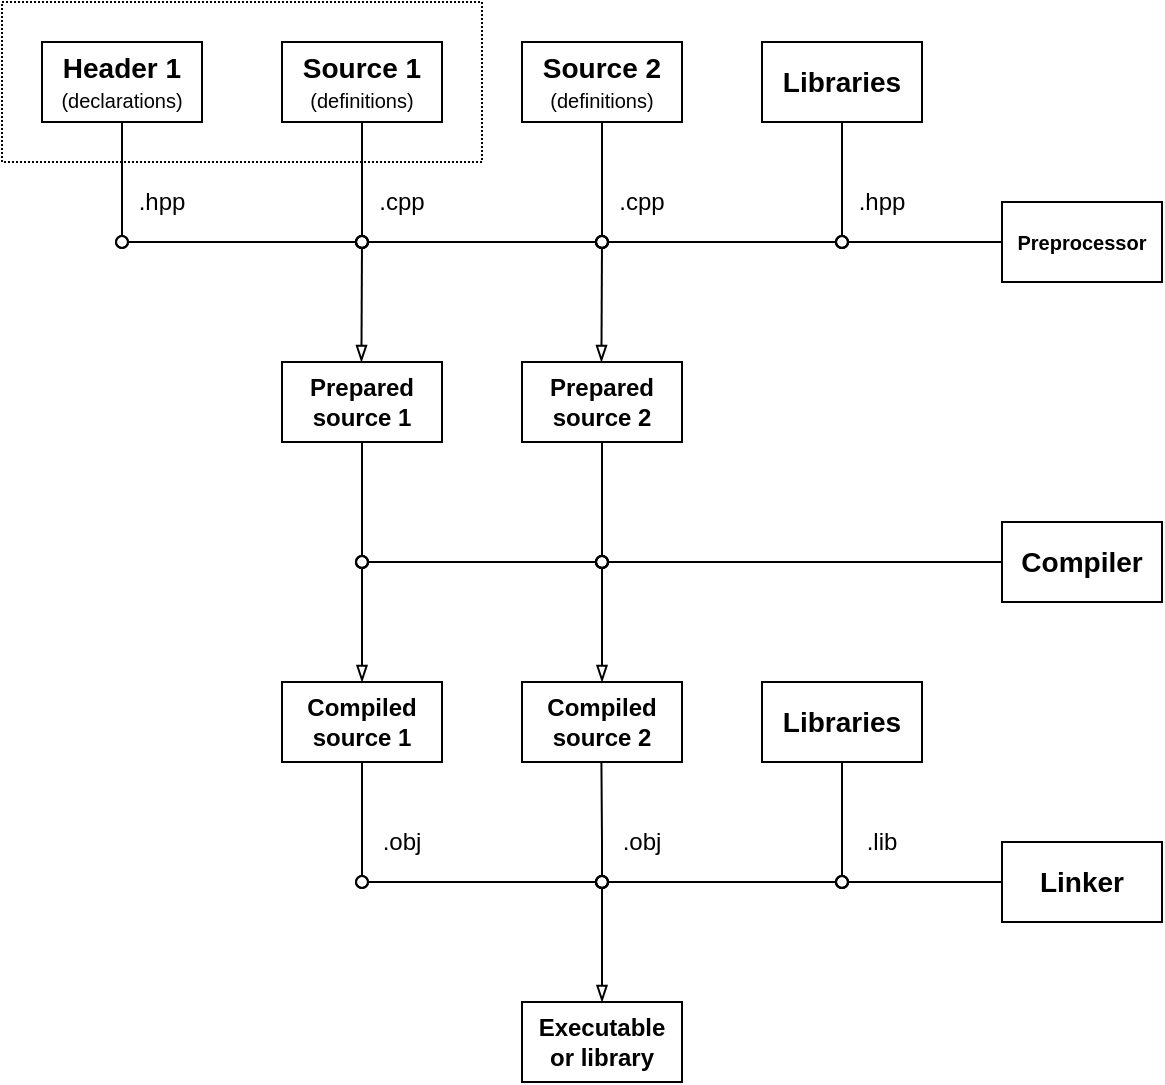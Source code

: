 <mxfile version="26.1.0">
  <diagram name="Страница — 1" id="S_IzX6l6qBvCFPKK4t_y">
    <mxGraphModel dx="943" dy="543" grid="0" gridSize="10" guides="1" tooltips="1" connect="1" arrows="1" fold="1" page="0" pageScale="1" pageWidth="827" pageHeight="1169" math="0" shadow="0">
      <root>
        <mxCell id="0" />
        <mxCell id="1" parent="0" />
        <mxCell id="GgP-nV2CVQ64mw5wIq2N-1" value="" style="rounded=0;whiteSpace=wrap;html=1;fillColor=none;dashed=1;dashPattern=1 1;" vertex="1" parent="1">
          <mxGeometry x="180" y="180" width="240" height="80" as="geometry" />
        </mxCell>
        <mxCell id="p5cIM7SI1FKslKuhm6dL-2" value="&lt;b&gt;&lt;font style=&quot;font-size: 10px;&quot; face=&quot;Helvetica&quot;&gt;Preprocessor&lt;/font&gt;&lt;/b&gt;" style="rounded=0;whiteSpace=wrap;html=1;fillColor=none;" parent="1" vertex="1">
          <mxGeometry x="680" y="280" width="80" height="40" as="geometry" />
        </mxCell>
        <mxCell id="p5cIM7SI1FKslKuhm6dL-3" value="&lt;font&gt;&lt;font style=&quot;font-size: 14px;&quot; face=&quot;Helvetica&quot;&gt;&lt;b style=&quot;&quot;&gt;Source 1&lt;/b&gt;&lt;/font&gt;&lt;/font&gt;&lt;div&gt;&lt;font style=&quot;font-size: 10px;&quot;&gt;&lt;font style=&quot;&quot;&gt;&lt;span style=&quot;background-color: transparent; color: light-dark(rgb(0, 0, 0), rgb(255, 255, 255));&quot;&gt;(&lt;/span&gt;&lt;/font&gt;&lt;span style=&quot;background-color: transparent; color: light-dark(rgb(0, 0, 0), rgb(255, 255, 255));&quot;&gt;definitions&lt;/span&gt;&lt;span style=&quot;background-color: transparent; color: light-dark(rgb(0, 0, 0), rgb(255, 255, 255));&quot;&gt;)&lt;/span&gt;&lt;/font&gt;&lt;/div&gt;" style="rounded=0;whiteSpace=wrap;html=1;" parent="1" vertex="1">
          <mxGeometry x="320" y="200" width="80" height="40" as="geometry" />
        </mxCell>
        <mxCell id="p5cIM7SI1FKslKuhm6dL-4" value="&lt;font style=&quot;font-size: 14px;&quot; face=&quot;Helvetica&quot;&gt;&lt;b style=&quot;&quot;&gt;Source 2&lt;/b&gt;&lt;/font&gt;&lt;div&gt;&lt;font style=&quot;font-size: 10px;&quot;&gt;(&lt;/font&gt;&lt;span style=&quot;color: light-dark(rgb(0, 0, 0), rgb(255, 255, 255)); font-size: 10px; background-color: transparent;&quot;&gt;definitions&lt;/span&gt;&lt;span style=&quot;color: light-dark(rgb(0, 0, 0), rgb(255, 255, 255)); font-size: 10px; background-color: transparent;&quot;&gt;)&lt;/span&gt;&lt;/div&gt;" style="rounded=0;whiteSpace=wrap;html=1;" parent="1" vertex="1">
          <mxGeometry x="440" y="200" width="80" height="40" as="geometry" />
        </mxCell>
        <mxCell id="p5cIM7SI1FKslKuhm6dL-5" value="&lt;b&gt;Prepared source 1&lt;/b&gt;" style="rounded=0;whiteSpace=wrap;html=1;" parent="1" vertex="1">
          <mxGeometry x="320" y="360" width="80" height="40" as="geometry" />
        </mxCell>
        <mxCell id="p5cIM7SI1FKslKuhm6dL-32" value="&lt;font face=&quot;Helvetica&quot; style=&quot;&quot;&gt;&lt;b style=&quot;&quot;&gt;&lt;font style=&quot;font-size: 14px;&quot;&gt;Header 1&lt;/font&gt;&lt;/b&gt;&lt;br&gt;&lt;font style=&quot;font-size: 10px;&quot;&gt;(&lt;/font&gt;&lt;/font&gt;&lt;font style=&quot;font-size: 10px;&quot;&gt;declarations&lt;font face=&quot;Helvetica&quot; style=&quot;&quot;&gt;)&lt;/font&gt;&lt;/font&gt;" style="rounded=0;whiteSpace=wrap;html=1;" parent="1" vertex="1">
          <mxGeometry x="200" y="200" width="80" height="40" as="geometry" />
        </mxCell>
        <mxCell id="p5cIM7SI1FKslKuhm6dL-38" value="" style="endArrow=oval;html=1;rounded=0;startArrow=oval;startFill=0;endFill=0;" parent="1" edge="1">
          <mxGeometry width="50" height="50" relative="1" as="geometry">
            <mxPoint x="480" y="300" as="sourcePoint" />
            <mxPoint x="600" y="300" as="targetPoint" />
          </mxGeometry>
        </mxCell>
        <mxCell id="p5cIM7SI1FKslKuhm6dL-41" value="" style="endArrow=blockThin;html=1;rounded=0;endFill=0;startArrow=oval;startFill=0;" parent="1" edge="1">
          <mxGeometry width="50" height="50" relative="1" as="geometry">
            <mxPoint x="360" y="300" as="sourcePoint" />
            <mxPoint x="359.71" y="360" as="targetPoint" />
          </mxGeometry>
        </mxCell>
        <mxCell id="p5cIM7SI1FKslKuhm6dL-42" value="" style="endArrow=blockThin;html=1;rounded=0;endFill=0;startArrow=oval;startFill=0;" parent="1" edge="1">
          <mxGeometry width="50" height="50" relative="1" as="geometry">
            <mxPoint x="480" y="300" as="sourcePoint" />
            <mxPoint x="479.71" y="360" as="targetPoint" />
          </mxGeometry>
        </mxCell>
        <mxCell id="p5cIM7SI1FKslKuhm6dL-45" value="&lt;b&gt;&lt;font face=&quot;Helvetica&quot; style=&quot;font-size: 14px;&quot;&gt;Compiler&lt;/font&gt;&lt;/b&gt;" style="rounded=0;whiteSpace=wrap;html=1;fillColor=none;" parent="1" vertex="1">
          <mxGeometry x="680" y="440" width="80" height="40" as="geometry" />
        </mxCell>
        <mxCell id="p5cIM7SI1FKslKuhm6dL-46" value="" style="endArrow=blockThin;html=1;rounded=0;endFill=0;entryX=0.5;entryY=0;entryDx=0;entryDy=0;startArrow=oval;startFill=0;" parent="1" target="p5cIM7SI1FKslKuhm6dL-51" edge="1">
          <mxGeometry width="50" height="50" relative="1" as="geometry">
            <mxPoint x="360" y="460" as="sourcePoint" />
            <mxPoint x="359.71" y="460" as="targetPoint" />
          </mxGeometry>
        </mxCell>
        <mxCell id="p5cIM7SI1FKslKuhm6dL-47" value="" style="endArrow=blockThin;html=1;rounded=0;endFill=0;entryX=0.5;entryY=0;entryDx=0;entryDy=0;startArrow=oval;startFill=0;" parent="1" target="p5cIM7SI1FKslKuhm6dL-52" edge="1">
          <mxGeometry width="50" height="50" relative="1" as="geometry">
            <mxPoint x="480" y="460" as="sourcePoint" />
            <mxPoint x="479.71" y="460" as="targetPoint" />
          </mxGeometry>
        </mxCell>
        <mxCell id="p5cIM7SI1FKslKuhm6dL-49" value="" style="endArrow=oval;html=1;strokeWidth=1;rounded=0;exitX=0.5;exitY=1;exitDx=0;exitDy=0;endFill=0;" parent="1" edge="1">
          <mxGeometry width="50" height="50" relative="1" as="geometry">
            <mxPoint x="240" y="240" as="sourcePoint" />
            <mxPoint x="240" y="300" as="targetPoint" />
            <Array as="points">
              <mxPoint x="240" y="300" />
            </Array>
          </mxGeometry>
        </mxCell>
        <mxCell id="p5cIM7SI1FKslKuhm6dL-51" value="&lt;b style=&quot;&quot;&gt;&lt;font face=&quot;Helvetica&quot;&gt;Compiled source 1&lt;/font&gt;&lt;/b&gt;" style="rounded=0;whiteSpace=wrap;html=1;" parent="1" vertex="1">
          <mxGeometry x="320" y="520" width="80" height="40" as="geometry" />
        </mxCell>
        <mxCell id="p5cIM7SI1FKslKuhm6dL-52" value="&lt;b&gt;Compiled source 2&lt;/b&gt;" style="rounded=0;whiteSpace=wrap;html=1;" parent="1" vertex="1">
          <mxGeometry x="440" y="520" width="80" height="40" as="geometry" />
        </mxCell>
        <mxCell id="p5cIM7SI1FKslKuhm6dL-59" value="&lt;b&gt;&lt;font face=&quot;Helvetica&quot; style=&quot;font-size: 14px;&quot;&gt;Linker&lt;/font&gt;&lt;/b&gt;" style="rounded=0;whiteSpace=wrap;html=1;fillColor=none;" parent="1" vertex="1">
          <mxGeometry x="680" y="600" width="80" height="40" as="geometry" />
        </mxCell>
        <mxCell id="p5cIM7SI1FKslKuhm6dL-61" value="&lt;div&gt;&lt;b&gt;&lt;font style=&quot;font-size: 14px;&quot;&gt;Libraries&lt;/font&gt;&lt;/b&gt;&lt;/div&gt;" style="rounded=0;whiteSpace=wrap;html=1;" parent="1" vertex="1">
          <mxGeometry x="560" y="520" width="80" height="40" as="geometry" />
        </mxCell>
        <mxCell id="p5cIM7SI1FKslKuhm6dL-65" value="" style="endArrow=oval;html=1;rounded=0;exitX=0.5;exitY=1;exitDx=0;exitDy=0;endFill=0;" parent="1" edge="1">
          <mxGeometry width="50" height="50" relative="1" as="geometry">
            <mxPoint x="479.71" y="560" as="sourcePoint" />
            <mxPoint x="480" y="620" as="targetPoint" />
            <Array as="points">
              <mxPoint x="480" y="600" />
            </Array>
          </mxGeometry>
        </mxCell>
        <mxCell id="p5cIM7SI1FKslKuhm6dL-66" value="&lt;b style=&quot;&quot;&gt;&lt;font&gt;Executable&lt;/font&gt;&lt;/b&gt;&lt;div&gt;&lt;b style=&quot;&quot;&gt;&lt;font&gt;or library&lt;/font&gt;&lt;/b&gt;&lt;/div&gt;" style="rounded=0;whiteSpace=wrap;html=1;" parent="1" vertex="1">
          <mxGeometry x="440" y="680" width="80" height="40" as="geometry" />
        </mxCell>
        <mxCell id="p5cIM7SI1FKslKuhm6dL-82" value="" style="endArrow=oval;html=1;rounded=0;startArrow=oval;startFill=0;endFill=0;" parent="1" edge="1">
          <mxGeometry width="50" height="50" relative="1" as="geometry">
            <mxPoint x="360" y="300" as="sourcePoint" />
            <mxPoint x="480" y="300" as="targetPoint" />
          </mxGeometry>
        </mxCell>
        <mxCell id="p5cIM7SI1FKslKuhm6dL-83" value="" style="endArrow=oval;html=1;rounded=0;startArrow=oval;startFill=0;endFill=0;" parent="1" edge="1">
          <mxGeometry width="50" height="50" relative="1" as="geometry">
            <mxPoint x="360" y="460" as="sourcePoint" />
            <mxPoint x="480" y="460" as="targetPoint" />
          </mxGeometry>
        </mxCell>
        <mxCell id="p5cIM7SI1FKslKuhm6dL-44" value="" style="endArrow=none;html=1;rounded=0;startArrow=oval;startFill=0;endFill=0;entryX=0;entryY=0.5;entryDx=0;entryDy=0;" parent="1" target="p5cIM7SI1FKslKuhm6dL-45" edge="1">
          <mxGeometry width="50" height="50" relative="1" as="geometry">
            <mxPoint x="480" y="460" as="sourcePoint" />
            <mxPoint x="540" y="410" as="targetPoint" />
          </mxGeometry>
        </mxCell>
        <mxCell id="p5cIM7SI1FKslKuhm6dL-85" value="" style="endArrow=none;html=1;rounded=0;entryX=0.5;entryY=1;entryDx=0;entryDy=0;startArrow=oval;startFill=0;" parent="1" target="p5cIM7SI1FKslKuhm6dL-51" edge="1">
          <mxGeometry width="50" height="50" relative="1" as="geometry">
            <mxPoint x="360" y="620" as="sourcePoint" />
            <mxPoint x="440" y="580" as="targetPoint" />
          </mxGeometry>
        </mxCell>
        <mxCell id="p5cIM7SI1FKslKuhm6dL-86" value="" style="endArrow=blockThin;html=1;rounded=0;endFill=0;entryX=0.5;entryY=0;entryDx=0;entryDy=0;startArrow=oval;startFill=0;" parent="1" target="p5cIM7SI1FKslKuhm6dL-66" edge="1">
          <mxGeometry width="50" height="50" relative="1" as="geometry">
            <mxPoint x="480" y="620" as="sourcePoint" />
            <mxPoint x="490" y="530" as="targetPoint" />
          </mxGeometry>
        </mxCell>
        <mxCell id="Im6-Hzp5tfuL-U-zUDxX-2" value="&lt;b&gt;Prepared source 2&lt;/b&gt;" style="rounded=0;whiteSpace=wrap;html=1;" parent="1" vertex="1">
          <mxGeometry x="440" y="360" width="80" height="40" as="geometry" />
        </mxCell>
        <mxCell id="XEa0uay3GoqvfWMo62su-1" value=".cpp" style="text;html=1;align=center;verticalAlign=middle;whiteSpace=wrap;rounded=0;" parent="1" vertex="1">
          <mxGeometry x="360" y="260" width="40" height="40" as="geometry" />
        </mxCell>
        <mxCell id="XEa0uay3GoqvfWMo62su-2" value=".cpp" style="text;html=1;align=center;verticalAlign=middle;whiteSpace=wrap;rounded=0;" parent="1" vertex="1">
          <mxGeometry x="480" y="260" width="40" height="40" as="geometry" />
        </mxCell>
        <mxCell id="XEa0uay3GoqvfWMo62su-4" value=".hpp" style="text;html=1;align=center;verticalAlign=middle;whiteSpace=wrap;rounded=0;" parent="1" vertex="1">
          <mxGeometry x="600" y="260" width="40" height="40" as="geometry" />
        </mxCell>
        <mxCell id="XEa0uay3GoqvfWMo62su-5" value=".obj" style="text;html=1;align=center;verticalAlign=middle;whiteSpace=wrap;rounded=0;" parent="1" vertex="1">
          <mxGeometry x="480" y="580" width="40" height="40" as="geometry" />
        </mxCell>
        <mxCell id="XEa0uay3GoqvfWMo62su-6" value=".obj" style="text;html=1;align=center;verticalAlign=middle;whiteSpace=wrap;rounded=0;" parent="1" vertex="1">
          <mxGeometry x="360" y="580" width="40" height="40" as="geometry" />
        </mxCell>
        <mxCell id="XEa0uay3GoqvfWMo62su-7" value=".lib" style="text;html=1;align=center;verticalAlign=middle;whiteSpace=wrap;rounded=0;" parent="1" vertex="1">
          <mxGeometry x="600" y="580" width="40" height="40" as="geometry" />
        </mxCell>
        <mxCell id="XEa0uay3GoqvfWMo62su-8" value="&lt;div&gt;&lt;b&gt;&lt;font style=&quot;font-size: 14px;&quot;&gt;Libraries&lt;/font&gt;&lt;/b&gt;&lt;/div&gt;" style="rounded=0;whiteSpace=wrap;html=1;" parent="1" vertex="1">
          <mxGeometry x="560" y="200" width="80" height="40" as="geometry" />
        </mxCell>
        <mxCell id="XEa0uay3GoqvfWMo62su-9" value="" style="endArrow=none;html=1;rounded=0;entryX=0.5;entryY=1;entryDx=0;entryDy=0;startArrow=oval;startFill=0;" parent="1" target="XEa0uay3GoqvfWMo62su-8" edge="1">
          <mxGeometry width="50" height="50" relative="1" as="geometry">
            <mxPoint x="600" y="300" as="sourcePoint" />
            <mxPoint x="650" y="330" as="targetPoint" />
          </mxGeometry>
        </mxCell>
        <mxCell id="XEa0uay3GoqvfWMo62su-10" value="" style="endArrow=none;html=1;rounded=0;entryX=0.5;entryY=1;entryDx=0;entryDy=0;startArrow=oval;startFill=0;" parent="1" edge="1">
          <mxGeometry width="50" height="50" relative="1" as="geometry">
            <mxPoint x="600" y="620" as="sourcePoint" />
            <mxPoint x="600" y="560" as="targetPoint" />
          </mxGeometry>
        </mxCell>
        <mxCell id="XEa0uay3GoqvfWMo62su-11" value=".hpp" style="text;html=1;align=center;verticalAlign=middle;whiteSpace=wrap;rounded=0;" parent="1" vertex="1">
          <mxGeometry x="240" y="260" width="40" height="40" as="geometry" />
        </mxCell>
        <mxCell id="XEa0uay3GoqvfWMo62su-12" value="" style="endArrow=oval;html=1;rounded=0;endFill=0;startArrow=oval;startFill=0;" parent="1" edge="1">
          <mxGeometry width="50" height="50" relative="1" as="geometry">
            <mxPoint x="240" y="300" as="sourcePoint" />
            <mxPoint x="360" y="300" as="targetPoint" />
          </mxGeometry>
        </mxCell>
        <mxCell id="eR89QSQYgPDzaTSiKChn-1" value="" style="endArrow=none;html=1;rounded=0;entryX=0.5;entryY=1;entryDx=0;entryDy=0;startArrow=oval;startFill=0;" parent="1" target="p5cIM7SI1FKslKuhm6dL-3" edge="1">
          <mxGeometry width="50" height="50" relative="1" as="geometry">
            <mxPoint x="360" y="300" as="sourcePoint" />
            <mxPoint x="320" y="320" as="targetPoint" />
          </mxGeometry>
        </mxCell>
        <mxCell id="eR89QSQYgPDzaTSiKChn-2" value="" style="endArrow=none;html=1;rounded=0;entryX=0.5;entryY=1;entryDx=0;entryDy=0;startArrow=oval;startFill=0;" parent="1" edge="1">
          <mxGeometry width="50" height="50" relative="1" as="geometry">
            <mxPoint x="480" y="300" as="sourcePoint" />
            <mxPoint x="480" y="240" as="targetPoint" />
          </mxGeometry>
        </mxCell>
        <mxCell id="eR89QSQYgPDzaTSiKChn-3" value="" style="endArrow=none;html=1;rounded=0;entryX=0;entryY=0.5;entryDx=0;entryDy=0;startArrow=oval;startFill=0;" parent="1" target="p5cIM7SI1FKslKuhm6dL-2" edge="1">
          <mxGeometry width="50" height="50" relative="1" as="geometry">
            <mxPoint x="600" y="300" as="sourcePoint" />
            <mxPoint x="620" y="260" as="targetPoint" />
          </mxGeometry>
        </mxCell>
        <mxCell id="eR89QSQYgPDzaTSiKChn-4" value="" style="endArrow=none;html=1;rounded=0;entryX=0;entryY=0;entryDx=0;entryDy=0;startArrow=oval;startFill=0;" parent="1" edge="1">
          <mxGeometry width="50" height="50" relative="1" as="geometry">
            <mxPoint x="360" y="460" as="sourcePoint" />
            <mxPoint x="360" y="400" as="targetPoint" />
          </mxGeometry>
        </mxCell>
        <mxCell id="eR89QSQYgPDzaTSiKChn-5" value="" style="endArrow=none;html=1;rounded=0;entryX=0;entryY=0;entryDx=0;entryDy=0;startArrow=oval;startFill=0;" parent="1" edge="1">
          <mxGeometry width="50" height="50" relative="1" as="geometry">
            <mxPoint x="480" y="460" as="sourcePoint" />
            <mxPoint x="480" y="400" as="targetPoint" />
          </mxGeometry>
        </mxCell>
        <mxCell id="eR89QSQYgPDzaTSiKChn-6" value="" style="endArrow=oval;html=1;rounded=0;startArrow=oval;startFill=0;endFill=0;" parent="1" edge="1">
          <mxGeometry width="50" height="50" relative="1" as="geometry">
            <mxPoint x="360" y="620" as="sourcePoint" />
            <mxPoint x="480" y="620" as="targetPoint" />
          </mxGeometry>
        </mxCell>
        <mxCell id="eR89QSQYgPDzaTSiKChn-7" value="" style="endArrow=oval;html=1;rounded=0;startArrow=oval;startFill=0;endFill=0;" parent="1" edge="1">
          <mxGeometry width="50" height="50" relative="1" as="geometry">
            <mxPoint x="480" y="620" as="sourcePoint" />
            <mxPoint x="600" y="620" as="targetPoint" />
          </mxGeometry>
        </mxCell>
        <mxCell id="eR89QSQYgPDzaTSiKChn-8" value="" style="endArrow=none;html=1;rounded=0;entryX=0;entryY=0.5;entryDx=0;entryDy=0;startArrow=oval;startFill=0;" parent="1" target="p5cIM7SI1FKslKuhm6dL-59" edge="1">
          <mxGeometry width="50" height="50" relative="1" as="geometry">
            <mxPoint x="600" y="620" as="sourcePoint" />
            <mxPoint x="690" y="670" as="targetPoint" />
          </mxGeometry>
        </mxCell>
      </root>
    </mxGraphModel>
  </diagram>
</mxfile>
